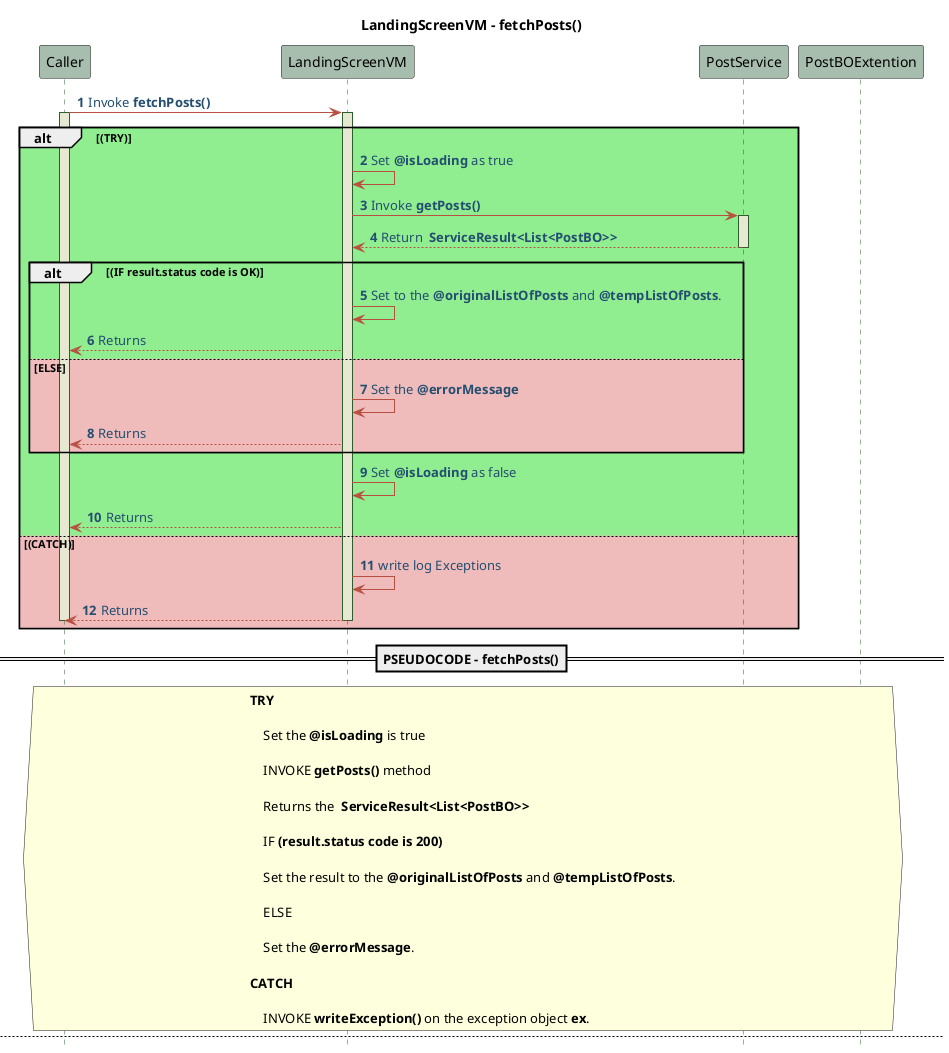 @startuml LandingScreenVM-Sequence-Pseudo

!define POSITIVERESPONSE 90EE90
!define NEGATIVEERESPONSE EFBBBB
!define NUETRALRESPONSE F2DC79

skinparam sequence{
    ParticipantBackgroundColor #A7BEAE
    LifeLineBackgroundColor #E7E8D1
    LifeLineBorderColor #2C5F2D
    ActorBackgroundColor #FC766AFF
    ActorBorderColor #FC766AFF
    ArrowColor #B85042
    ArrowFontColor #234E70
}

title   **LandingScreenVM - fetchPosts()**
autonumber 1
hide footbox
Caller -> LandingScreenVM: Invoke **fetchPosts()**
activate Caller
activate LandingScreenVM
alt #POSITIVERESPONSE (TRY)
    LandingScreenVM -> LandingScreenVM: Set **@isLoading** as true
    LandingScreenVM -> PostService: Invoke **getPosts()**
    activate PostService
    PostService --> LandingScreenVM : Return  **ServiceResult<List<PostBO>>**
    deactivate PostService
    alt #POSITIVERESPONSE (IF result.status code is OK)
        LandingScreenVM -> LandingScreenVM : Set to the **@originalListOfPosts** and **@tempListOfPosts**.  
        LandingScreenVM --> Caller : Returns
    else #NEGATIVEERESPONSE ELSE
        LandingScreenVM -> LandingScreenVM : Set the **@errorMessage**
        LandingScreenVM --> Caller : Returns
    end
LandingScreenVM -> LandingScreenVM: Set **@isLoading** as false
LandingScreenVM --> Caller: Returns
else #NEGATIVEERESPONSE (CATCH)
    LandingScreenVM -> LandingScreenVM : write log Exceptions
    LandingScreenVM --> Caller: Returns
    deactivate LandingScreenVM
    deactivate Caller
end

==PSEUDOCODE - fetchPosts()==
hnote across
**TRY** 

    Set the **@isLoading** is true
    
    INVOKE **getPosts()** method
    
    Returns the  **ServiceResult<List<PostBO>>**
    
    IF **(result.status code is 200)**

    Set the result to the **@originalListOfPosts** and **@tempListOfPosts**.

    ELSE

    Set the **@errorMessage**.
    
**CATCH**
    
    INVOKE **writeException()** on the exception object **ex**.
end note

newpage **LandingScreenVM - sortPosts()**
!define POSITIVERESPONSE 90EE90
!define NEGATIVEERESPONSE EFBBBB
!define NUETRALRESPONSE F2DC79

skinparam sequence{
    ParticipantBackgroundColor #A7BEAE
    LifeLineBackgroundColor #E7E8D1
    LifeLineBorderColor #2C5F2D
    ActorBackgroundColor #FC766AFF
    ActorBorderColor #FC766AFF
    ArrowColor #B85042
    ArrowFontColor #234E70
}

autonumber 1
hide footbox
Caller -> LandingScreenVM: Invoke **sortPosts()**
activate Caller
activate LandingScreenVM
alt #POSITIVERESPONSE (TRY)
    LandingScreenVM -> PostBOExtention: Invoke **@tempListOfPosts.sortPostsByDate()**
    activate PostBOExtention
    PostBOExtention --> LandingScreenVM : Return sorted Posts
    deactivate PostBOExtention
    LandingScreenVM --> Caller: Returns 

else #NEGATIVEERESPONSE (CATCH)
    LandingScreenVM -> LandingScreenVM : writeException logs
    LandingScreenVM --> Caller: Returns
    deactivate LandingScreenVM
    deactivate Caller
end

==PSEUDOCODE - sortPosts()==
hnote across
**TRY**

    INVOKE **@tempListOfPosts.sortPostsByDate()** method

    RETURN the sorted **@tempLostOfPosts**

**CATCH**

    INVOKE **writeException()** on the exception object **ex**.
end note

newpage **LandingScreenVM - navigateToCreatePostScreen()**
!define POSITIVERESPONSE 90EE90
!define NEGATIVEERESPONSE EFBBBB
!define NUETRALRESPONSE F2DC79

skinparam sequence{
    ParticipantBackgroundColor #A7BEAE
    LifeLineBackgroundColor #E7E8D1
    LifeLineBorderColor #2C5F2D
    ActorBackgroundColor #FC766AFF
    ActorBorderColor #FC766AFF
    ArrowColor #B85042
    ArrowFontColor #234E70
}
autonumber
hide footbox
Caller -> LandingScreenVM: Invokes **navigateToCreatePostScreen()**
activate Caller
activate LandingScreenVM
alt #POSITIVERESPONSE (TRY)
LandingScreenVM -> LandingScreenVM : Navigator to Create Post Screen
LandingScreenVM --> Caller: Returns
else #NEGATIVEERESPONSE (CATCH)
    LandingScreenVM -> LandingScreenVM : write log Exceptions
    LandingScreenVM --> Caller: Returns
    deactivate LandingScreenVM
    deactivate Caller
end

==PSEUDOCODE - navigateToCreatePostScreen()==
hnote across
**TRY**

    ADD the event **NavigatorPush()** to the navigation stream object along with **parameter(pageconfig:CreatePost screen.pageconfig, data: null)**

**CATCH**
    
    INVOKE **writeException()** on the exception object **ex**
end note
@enduml